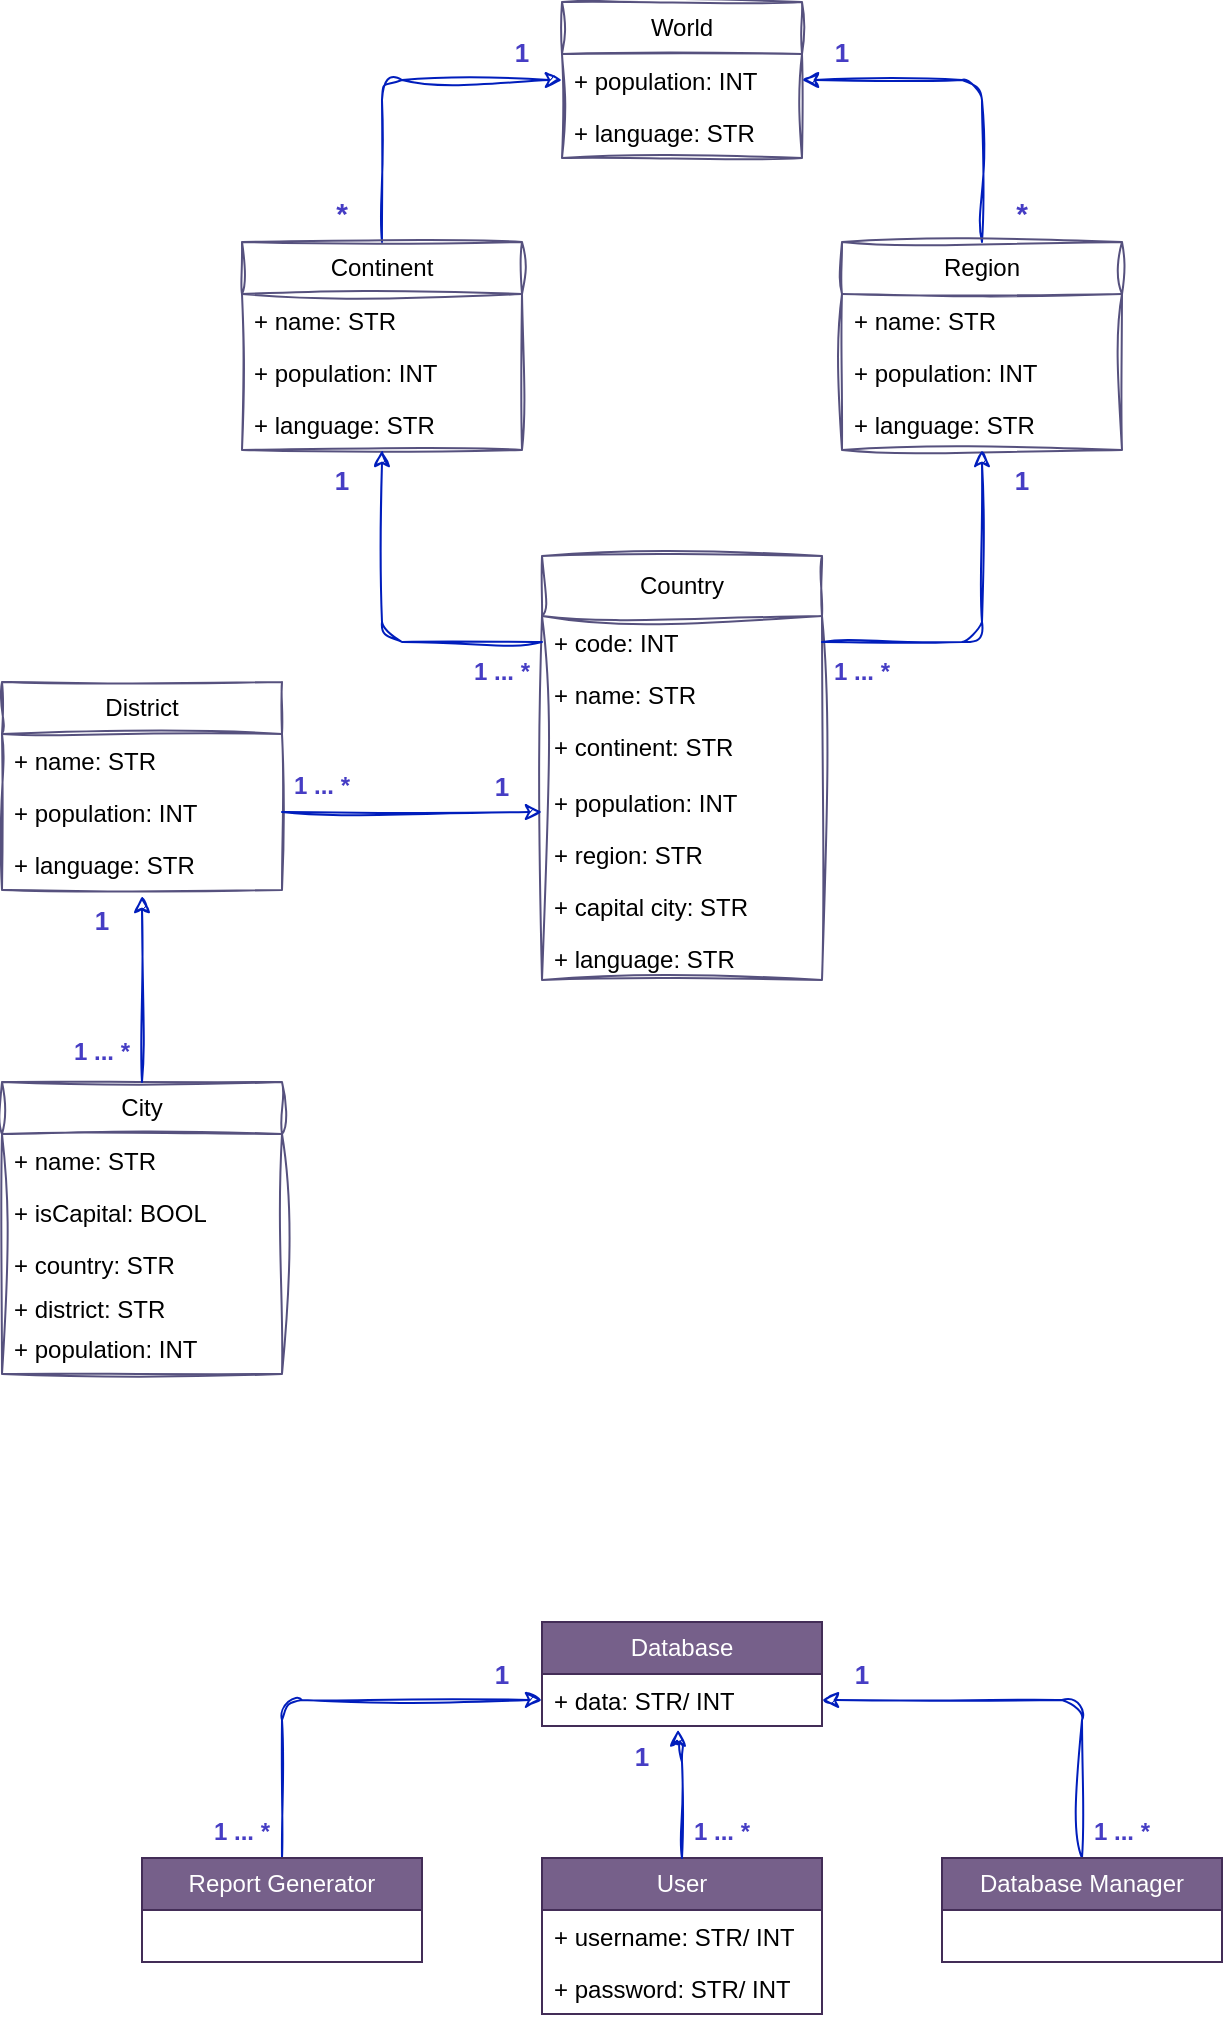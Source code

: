 <mxfile version="24.0.1" type="device">
  <diagram id="C5RBs43oDa-KdzZeNtuy" name="Page-1">
    <mxGraphModel dx="1562" dy="853" grid="1" gridSize="10" guides="1" tooltips="1" connect="1" arrows="1" fold="1" page="1" pageScale="1" pageWidth="827" pageHeight="1169" math="0" shadow="0">
      <root>
        <mxCell id="WIyWlLk6GJQsqaUBKTNV-0" />
        <mxCell id="WIyWlLk6GJQsqaUBKTNV-1" parent="WIyWlLk6GJQsqaUBKTNV-0" />
        <mxCell id="fy3GJB5PiYSoOrDoA2P1-0" value="World" style="swimlane;fontStyle=0;childLayout=stackLayout;horizontal=1;startSize=26;fillColor=none;horizontalStack=0;resizeParent=1;resizeParentMax=0;resizeLast=0;collapsible=1;marginBottom=0;whiteSpace=wrap;html=1;labelBackgroundColor=none;rounded=0;strokeColor=#56517e;sketch=1;curveFitting=1;jiggle=2;" vertex="1" parent="WIyWlLk6GJQsqaUBKTNV-1">
          <mxGeometry x="320" y="30" width="120" height="78" as="geometry" />
        </mxCell>
        <mxCell id="fy3GJB5PiYSoOrDoA2P1-1" value="+ population: INT" style="text;strokeColor=none;fillColor=none;align=left;verticalAlign=top;spacingLeft=4;spacingRight=4;overflow=hidden;rotatable=0;points=[[0,0.5],[1,0.5]];portConstraint=eastwest;whiteSpace=wrap;html=1;labelBackgroundColor=none;sketch=1;curveFitting=1;jiggle=2;rounded=0;" vertex="1" parent="fy3GJB5PiYSoOrDoA2P1-0">
          <mxGeometry y="26" width="120" height="26" as="geometry" />
        </mxCell>
        <mxCell id="fy3GJB5PiYSoOrDoA2P1-2" value="+ language: STR" style="text;strokeColor=none;fillColor=none;align=left;verticalAlign=top;spacingLeft=4;spacingRight=4;overflow=hidden;rotatable=0;points=[[0,0.5],[1,0.5]];portConstraint=eastwest;whiteSpace=wrap;html=1;labelBackgroundColor=none;sketch=1;curveFitting=1;jiggle=2;rounded=0;" vertex="1" parent="fy3GJB5PiYSoOrDoA2P1-0">
          <mxGeometry y="52" width="120" height="26" as="geometry" />
        </mxCell>
        <mxCell id="fy3GJB5PiYSoOrDoA2P1-39" style="edgeStyle=orthogonalEdgeStyle;sketch=1;hachureGap=4;jiggle=2;curveFitting=1;orthogonalLoop=1;jettySize=auto;html=1;exitX=0.5;exitY=0;exitDx=0;exitDy=0;entryX=0;entryY=0.5;entryDx=0;entryDy=0;fillColor=#0050ef;strokeColor=#001DBC;" edge="1" parent="WIyWlLk6GJQsqaUBKTNV-1" source="fy3GJB5PiYSoOrDoA2P1-4" target="fy3GJB5PiYSoOrDoA2P1-1">
          <mxGeometry relative="1" as="geometry" />
        </mxCell>
        <mxCell id="fy3GJB5PiYSoOrDoA2P1-4" value="Continent" style="swimlane;fontStyle=0;childLayout=stackLayout;horizontal=1;startSize=26;fillColor=none;horizontalStack=0;resizeParent=1;resizeParentMax=0;resizeLast=0;collapsible=1;marginBottom=0;whiteSpace=wrap;html=1;labelBackgroundColor=none;sketch=1;curveFitting=1;jiggle=2;rounded=0;strokeColor=#56517e;" vertex="1" parent="WIyWlLk6GJQsqaUBKTNV-1">
          <mxGeometry x="160" y="150" width="140" height="104" as="geometry" />
        </mxCell>
        <mxCell id="fy3GJB5PiYSoOrDoA2P1-5" value="+ name: STR" style="text;strokeColor=none;fillColor=none;align=left;verticalAlign=top;spacingLeft=4;spacingRight=4;overflow=hidden;rotatable=0;points=[[0,0.5],[1,0.5]];portConstraint=eastwest;whiteSpace=wrap;html=1;labelBackgroundColor=none;sketch=1;curveFitting=1;jiggle=2;rounded=0;" vertex="1" parent="fy3GJB5PiYSoOrDoA2P1-4">
          <mxGeometry y="26" width="140" height="26" as="geometry" />
        </mxCell>
        <mxCell id="fy3GJB5PiYSoOrDoA2P1-6" value="+ population: INT" style="text;strokeColor=none;fillColor=none;align=left;verticalAlign=top;spacingLeft=4;spacingRight=4;overflow=hidden;rotatable=0;points=[[0,0.5],[1,0.5]];portConstraint=eastwest;whiteSpace=wrap;html=1;labelBackgroundColor=none;sketch=1;curveFitting=1;jiggle=2;rounded=0;" vertex="1" parent="fy3GJB5PiYSoOrDoA2P1-4">
          <mxGeometry y="52" width="140" height="26" as="geometry" />
        </mxCell>
        <mxCell id="fy3GJB5PiYSoOrDoA2P1-7" value="+ language: STR" style="text;strokeColor=none;fillColor=none;align=left;verticalAlign=top;spacingLeft=4;spacingRight=4;overflow=hidden;rotatable=0;points=[[0,0.5],[1,0.5]];portConstraint=eastwest;whiteSpace=wrap;html=1;labelBackgroundColor=none;sketch=1;curveFitting=1;jiggle=2;rounded=0;" vertex="1" parent="fy3GJB5PiYSoOrDoA2P1-4">
          <mxGeometry y="78" width="140" height="26" as="geometry" />
        </mxCell>
        <mxCell id="fy3GJB5PiYSoOrDoA2P1-40" style="edgeStyle=orthogonalEdgeStyle;sketch=1;hachureGap=4;jiggle=2;curveFitting=1;orthogonalLoop=1;jettySize=auto;html=1;exitX=0.5;exitY=0;exitDx=0;exitDy=0;entryX=1;entryY=0.5;entryDx=0;entryDy=0;fillColor=#0050ef;strokeColor=#001DBC;" edge="1" parent="WIyWlLk6GJQsqaUBKTNV-1" source="fy3GJB5PiYSoOrDoA2P1-8" target="fy3GJB5PiYSoOrDoA2P1-0">
          <mxGeometry relative="1" as="geometry" />
        </mxCell>
        <mxCell id="fy3GJB5PiYSoOrDoA2P1-8" value="Region" style="swimlane;fontStyle=0;childLayout=stackLayout;horizontal=1;startSize=26;fillColor=none;horizontalStack=0;resizeParent=1;resizeParentMax=0;resizeLast=0;collapsible=1;marginBottom=0;whiteSpace=wrap;html=1;labelBackgroundColor=none;sketch=1;curveFitting=1;jiggle=2;rounded=0;strokeColor=#56517e;" vertex="1" parent="WIyWlLk6GJQsqaUBKTNV-1">
          <mxGeometry x="460" y="150" width="140" height="104" as="geometry" />
        </mxCell>
        <mxCell id="fy3GJB5PiYSoOrDoA2P1-9" value="+ name: STR" style="text;strokeColor=none;fillColor=none;align=left;verticalAlign=top;spacingLeft=4;spacingRight=4;overflow=hidden;rotatable=0;points=[[0,0.5],[1,0.5]];portConstraint=eastwest;whiteSpace=wrap;html=1;labelBackgroundColor=none;sketch=1;curveFitting=1;jiggle=2;rounded=0;" vertex="1" parent="fy3GJB5PiYSoOrDoA2P1-8">
          <mxGeometry y="26" width="140" height="26" as="geometry" />
        </mxCell>
        <mxCell id="fy3GJB5PiYSoOrDoA2P1-10" value="+ population: INT" style="text;strokeColor=none;fillColor=none;align=left;verticalAlign=top;spacingLeft=4;spacingRight=4;overflow=hidden;rotatable=0;points=[[0,0.5],[1,0.5]];portConstraint=eastwest;whiteSpace=wrap;html=1;labelBackgroundColor=none;sketch=1;curveFitting=1;jiggle=2;rounded=0;" vertex="1" parent="fy3GJB5PiYSoOrDoA2P1-8">
          <mxGeometry y="52" width="140" height="26" as="geometry" />
        </mxCell>
        <mxCell id="fy3GJB5PiYSoOrDoA2P1-11" value="+ language: STR" style="text;strokeColor=none;fillColor=none;align=left;verticalAlign=top;spacingLeft=4;spacingRight=4;overflow=hidden;rotatable=0;points=[[0,0.5],[1,0.5]];portConstraint=eastwest;whiteSpace=wrap;html=1;labelBackgroundColor=none;sketch=1;curveFitting=1;jiggle=2;rounded=0;" vertex="1" parent="fy3GJB5PiYSoOrDoA2P1-8">
          <mxGeometry y="78" width="140" height="26" as="geometry" />
        </mxCell>
        <mxCell id="fy3GJB5PiYSoOrDoA2P1-12" value="Country" style="swimlane;fontStyle=0;childLayout=stackLayout;horizontal=1;startSize=30;fillColor=none;horizontalStack=0;resizeParent=1;resizeParentMax=0;resizeLast=0;collapsible=1;marginBottom=0;whiteSpace=wrap;html=1;labelBackgroundColor=none;sketch=1;curveFitting=1;jiggle=2;rounded=0;strokeColor=#56517e;" vertex="1" parent="WIyWlLk6GJQsqaUBKTNV-1">
          <mxGeometry x="310" y="307" width="140" height="212" as="geometry">
            <mxRectangle x="310" y="260" width="80" height="30" as="alternateBounds" />
          </mxGeometry>
        </mxCell>
        <mxCell id="fy3GJB5PiYSoOrDoA2P1-13" value="+ code: INT" style="text;strokeColor=none;fillColor=none;align=left;verticalAlign=top;spacingLeft=4;spacingRight=4;overflow=hidden;rotatable=0;points=[[0,0.5],[1,0.5]];portConstraint=eastwest;whiteSpace=wrap;html=1;labelBackgroundColor=none;sketch=1;curveFitting=1;jiggle=2;rounded=0;" vertex="1" parent="fy3GJB5PiYSoOrDoA2P1-12">
          <mxGeometry y="30" width="140" height="26" as="geometry" />
        </mxCell>
        <mxCell id="fy3GJB5PiYSoOrDoA2P1-14" value="+ name: STR" style="text;strokeColor=none;fillColor=none;align=left;verticalAlign=top;spacingLeft=4;spacingRight=4;overflow=hidden;rotatable=0;points=[[0,0.5],[1,0.5]];portConstraint=eastwest;whiteSpace=wrap;html=1;labelBackgroundColor=none;sketch=1;curveFitting=1;jiggle=2;rounded=0;" vertex="1" parent="fy3GJB5PiYSoOrDoA2P1-12">
          <mxGeometry y="56" width="140" height="26" as="geometry" />
        </mxCell>
        <mxCell id="fy3GJB5PiYSoOrDoA2P1-15" value="+ continent: STR" style="text;strokeColor=none;fillColor=none;align=left;verticalAlign=top;spacingLeft=4;spacingRight=4;overflow=hidden;rotatable=0;points=[[0,0.5],[1,0.5]];portConstraint=eastwest;whiteSpace=wrap;html=1;labelBackgroundColor=none;sketch=1;curveFitting=1;jiggle=2;rounded=0;" vertex="1" parent="fy3GJB5PiYSoOrDoA2P1-12">
          <mxGeometry y="82" width="140" height="28" as="geometry" />
        </mxCell>
        <mxCell id="fy3GJB5PiYSoOrDoA2P1-22" value="+ population: INT" style="text;strokeColor=none;fillColor=none;align=left;verticalAlign=top;spacingLeft=4;spacingRight=4;overflow=hidden;rotatable=0;points=[[0,0.5],[1,0.5]];portConstraint=eastwest;whiteSpace=wrap;html=1;" vertex="1" parent="fy3GJB5PiYSoOrDoA2P1-12">
          <mxGeometry y="110" width="140" height="26" as="geometry" />
        </mxCell>
        <mxCell id="fy3GJB5PiYSoOrDoA2P1-20" value="+ region: STR" style="text;strokeColor=none;fillColor=none;align=left;verticalAlign=top;spacingLeft=4;spacingRight=4;overflow=hidden;rotatable=0;points=[[0,0.5],[1,0.5]];portConstraint=eastwest;whiteSpace=wrap;html=1;" vertex="1" parent="fy3GJB5PiYSoOrDoA2P1-12">
          <mxGeometry y="136" width="140" height="26" as="geometry" />
        </mxCell>
        <mxCell id="fy3GJB5PiYSoOrDoA2P1-21" value="+ capital city: STR" style="text;strokeColor=none;fillColor=none;align=left;verticalAlign=top;spacingLeft=4;spacingRight=4;overflow=hidden;rotatable=0;points=[[0,0.5],[1,0.5]];portConstraint=eastwest;whiteSpace=wrap;html=1;" vertex="1" parent="fy3GJB5PiYSoOrDoA2P1-12">
          <mxGeometry y="162" width="140" height="26" as="geometry" />
        </mxCell>
        <mxCell id="fy3GJB5PiYSoOrDoA2P1-19" value="+ language: STR" style="text;strokeColor=none;fillColor=none;align=left;verticalAlign=top;spacingLeft=4;spacingRight=4;overflow=hidden;rotatable=0;points=[[0,0.5],[1,0.5]];portConstraint=eastwest;whiteSpace=wrap;html=1;" vertex="1" parent="fy3GJB5PiYSoOrDoA2P1-12">
          <mxGeometry y="188" width="140" height="24" as="geometry" />
        </mxCell>
        <mxCell id="fy3GJB5PiYSoOrDoA2P1-23" value="District" style="swimlane;fontStyle=0;childLayout=stackLayout;horizontal=1;startSize=26;fillColor=none;horizontalStack=0;resizeParent=1;resizeParentMax=0;resizeLast=0;collapsible=1;marginBottom=0;whiteSpace=wrap;html=1;sketch=1;hachureGap=4;jiggle=2;curveFitting=1;strokeColor=#56517e;" vertex="1" parent="WIyWlLk6GJQsqaUBKTNV-1">
          <mxGeometry x="40" y="370" width="140" height="104" as="geometry" />
        </mxCell>
        <mxCell id="fy3GJB5PiYSoOrDoA2P1-24" value="+ name: STR" style="text;strokeColor=none;fillColor=none;align=left;verticalAlign=top;spacingLeft=4;spacingRight=4;overflow=hidden;rotatable=0;points=[[0,0.5],[1,0.5]];portConstraint=eastwest;whiteSpace=wrap;html=1;" vertex="1" parent="fy3GJB5PiYSoOrDoA2P1-23">
          <mxGeometry y="26" width="140" height="26" as="geometry" />
        </mxCell>
        <mxCell id="fy3GJB5PiYSoOrDoA2P1-25" value="+ population: INT" style="text;strokeColor=none;fillColor=none;align=left;verticalAlign=top;spacingLeft=4;spacingRight=4;overflow=hidden;rotatable=0;points=[[0,0.5],[1,0.5]];portConstraint=eastwest;whiteSpace=wrap;html=1;" vertex="1" parent="fy3GJB5PiYSoOrDoA2P1-23">
          <mxGeometry y="52" width="140" height="26" as="geometry" />
        </mxCell>
        <mxCell id="fy3GJB5PiYSoOrDoA2P1-26" value="+ language: STR" style="text;strokeColor=none;fillColor=none;align=left;verticalAlign=top;spacingLeft=4;spacingRight=4;overflow=hidden;rotatable=0;points=[[0,0.5],[1,0.5]];portConstraint=eastwest;whiteSpace=wrap;html=1;" vertex="1" parent="fy3GJB5PiYSoOrDoA2P1-23">
          <mxGeometry y="78" width="140" height="26" as="geometry" />
        </mxCell>
        <mxCell id="fy3GJB5PiYSoOrDoA2P1-27" value="City" style="swimlane;fontStyle=0;childLayout=stackLayout;horizontal=1;startSize=26;fillColor=none;horizontalStack=0;resizeParent=1;resizeParentMax=0;resizeLast=0;collapsible=1;marginBottom=0;whiteSpace=wrap;html=1;sketch=1;hachureGap=4;jiggle=2;curveFitting=1;strokeColor=#56517e;" vertex="1" parent="WIyWlLk6GJQsqaUBKTNV-1">
          <mxGeometry x="40" y="570" width="140" height="146" as="geometry" />
        </mxCell>
        <mxCell id="fy3GJB5PiYSoOrDoA2P1-28" value="+ name: STR" style="text;strokeColor=none;fillColor=none;align=left;verticalAlign=top;spacingLeft=4;spacingRight=4;overflow=hidden;rotatable=0;points=[[0,0.5],[1,0.5]];portConstraint=eastwest;whiteSpace=wrap;html=1;" vertex="1" parent="fy3GJB5PiYSoOrDoA2P1-27">
          <mxGeometry y="26" width="140" height="26" as="geometry" />
        </mxCell>
        <mxCell id="fy3GJB5PiYSoOrDoA2P1-29" value="+ isCapital: BOOL" style="text;strokeColor=none;fillColor=none;align=left;verticalAlign=top;spacingLeft=4;spacingRight=4;overflow=hidden;rotatable=0;points=[[0,0.5],[1,0.5]];portConstraint=eastwest;whiteSpace=wrap;html=1;" vertex="1" parent="fy3GJB5PiYSoOrDoA2P1-27">
          <mxGeometry y="52" width="140" height="26" as="geometry" />
        </mxCell>
        <mxCell id="fy3GJB5PiYSoOrDoA2P1-30" value="+ country: STR" style="text;strokeColor=none;fillColor=none;align=left;verticalAlign=top;spacingLeft=4;spacingRight=4;overflow=hidden;rotatable=0;points=[[0,0.5],[1,0.5]];portConstraint=eastwest;whiteSpace=wrap;html=1;" vertex="1" parent="fy3GJB5PiYSoOrDoA2P1-27">
          <mxGeometry y="78" width="140" height="22" as="geometry" />
        </mxCell>
        <mxCell id="fy3GJB5PiYSoOrDoA2P1-35" value="+ district: STR" style="text;strokeColor=none;fillColor=none;align=left;verticalAlign=top;spacingLeft=4;spacingRight=4;overflow=hidden;rotatable=0;points=[[0,0.5],[1,0.5]];portConstraint=eastwest;whiteSpace=wrap;html=1;" vertex="1" parent="fy3GJB5PiYSoOrDoA2P1-27">
          <mxGeometry y="100" width="140" height="20" as="geometry" />
        </mxCell>
        <mxCell id="fy3GJB5PiYSoOrDoA2P1-36" value="+ population: INT" style="text;strokeColor=none;fillColor=none;align=left;verticalAlign=top;spacingLeft=4;spacingRight=4;overflow=hidden;rotatable=0;points=[[0,0.5],[1,0.5]];portConstraint=eastwest;whiteSpace=wrap;html=1;" vertex="1" parent="fy3GJB5PiYSoOrDoA2P1-27">
          <mxGeometry y="120" width="140" height="26" as="geometry" />
        </mxCell>
        <mxCell id="fy3GJB5PiYSoOrDoA2P1-41" style="edgeStyle=orthogonalEdgeStyle;sketch=1;hachureGap=4;jiggle=2;curveFitting=1;orthogonalLoop=1;jettySize=auto;html=1;exitX=1;exitY=0.5;exitDx=0;exitDy=0;entryX=0.5;entryY=1;entryDx=0;entryDy=0;fillColor=#0050ef;strokeColor=#001DBC;" edge="1" parent="WIyWlLk6GJQsqaUBKTNV-1" source="fy3GJB5PiYSoOrDoA2P1-13" target="fy3GJB5PiYSoOrDoA2P1-8">
          <mxGeometry relative="1" as="geometry" />
        </mxCell>
        <mxCell id="fy3GJB5PiYSoOrDoA2P1-42" style="edgeStyle=orthogonalEdgeStyle;sketch=1;hachureGap=4;jiggle=2;curveFitting=1;orthogonalLoop=1;jettySize=auto;html=1;exitX=0;exitY=0.5;exitDx=0;exitDy=0;entryX=0.5;entryY=1;entryDx=0;entryDy=0;fillColor=#0050ef;strokeColor=#001DBC;" edge="1" parent="WIyWlLk6GJQsqaUBKTNV-1" source="fy3GJB5PiYSoOrDoA2P1-13" target="fy3GJB5PiYSoOrDoA2P1-4">
          <mxGeometry relative="1" as="geometry" />
        </mxCell>
        <mxCell id="fy3GJB5PiYSoOrDoA2P1-44" value="" style="endArrow=classic;html=1;sketch=1;hachureGap=4;jiggle=2;curveFitting=1;exitX=0.5;exitY=0;exitDx=0;exitDy=0;fillColor=#0050ef;strokeColor=#001DBC;" edge="1" parent="WIyWlLk6GJQsqaUBKTNV-1" source="fy3GJB5PiYSoOrDoA2P1-27">
          <mxGeometry width="50" height="50" relative="1" as="geometry">
            <mxPoint x="390" y="470" as="sourcePoint" />
            <mxPoint x="110" y="477" as="targetPoint" />
          </mxGeometry>
        </mxCell>
        <mxCell id="fy3GJB5PiYSoOrDoA2P1-46" value="" style="endArrow=classic;html=1;sketch=1;hachureGap=4;jiggle=2;curveFitting=1;exitX=1;exitY=0.5;exitDx=0;exitDy=0;fillColor=#0050ef;strokeColor=#001DBC;" edge="1" parent="WIyWlLk6GJQsqaUBKTNV-1" source="fy3GJB5PiYSoOrDoA2P1-25">
          <mxGeometry width="50" height="50" relative="1" as="geometry">
            <mxPoint x="390" y="460" as="sourcePoint" />
            <mxPoint x="310" y="435" as="targetPoint" />
          </mxGeometry>
        </mxCell>
        <mxCell id="fy3GJB5PiYSoOrDoA2P1-48" value="&lt;font class=&quot;cursor-hover&quot; style=&quot;font-size: 13px;&quot;&gt;1&lt;/font&gt;" style="text;html=1;align=center;verticalAlign=middle;whiteSpace=wrap;rounded=0;fontColor=#463DC4;fontStyle=1" vertex="1" parent="WIyWlLk6GJQsqaUBKTNV-1">
          <mxGeometry x="440" y="40" width="40" height="30" as="geometry" />
        </mxCell>
        <mxCell id="fy3GJB5PiYSoOrDoA2P1-49" value="&lt;font style=&quot;font-size: 13px;&quot; class=&quot;cursor-hover&quot;&gt;1&lt;/font&gt;" style="text;html=1;align=center;verticalAlign=middle;whiteSpace=wrap;rounded=0;fontColor=#463DC4;fontStyle=1" vertex="1" parent="WIyWlLk6GJQsqaUBKTNV-1">
          <mxGeometry x="280" y="40" width="40" height="30" as="geometry" />
        </mxCell>
        <mxCell id="fy3GJB5PiYSoOrDoA2P1-50" value="&lt;font style=&quot;font-size: 15px;&quot;&gt;*&lt;/font&gt;" style="text;html=1;align=center;verticalAlign=middle;whiteSpace=wrap;rounded=0;fontColor=#463DC4;fontStyle=1" vertex="1" parent="WIyWlLk6GJQsqaUBKTNV-1">
          <mxGeometry x="530" y="120" width="40" height="30" as="geometry" />
        </mxCell>
        <mxCell id="fy3GJB5PiYSoOrDoA2P1-51" value="&lt;font style=&quot;font-size: 15px;&quot;&gt;*&lt;/font&gt;" style="text;html=1;align=center;verticalAlign=middle;whiteSpace=wrap;rounded=0;fontColor=#463DC4;fontStyle=1" vertex="1" parent="WIyWlLk6GJQsqaUBKTNV-1">
          <mxGeometry x="190" y="120" width="40" height="30" as="geometry" />
        </mxCell>
        <mxCell id="fy3GJB5PiYSoOrDoA2P1-52" value="&lt;font style=&quot;font-size: 13px;&quot; class=&quot;cursor-hover&quot;&gt;1&lt;/font&gt;" style="text;html=1;align=center;verticalAlign=middle;whiteSpace=wrap;rounded=0;fontColor=#463DC4;fontStyle=1" vertex="1" parent="WIyWlLk6GJQsqaUBKTNV-1">
          <mxGeometry x="190" y="254" width="40" height="30" as="geometry" />
        </mxCell>
        <mxCell id="fy3GJB5PiYSoOrDoA2P1-53" value="&lt;font style=&quot;font-size: 13px;&quot; class=&quot;cursor-hover&quot;&gt;1&lt;/font&gt;" style="text;html=1;align=center;verticalAlign=middle;whiteSpace=wrap;rounded=0;fontColor=#463DC4;fontStyle=1" vertex="1" parent="WIyWlLk6GJQsqaUBKTNV-1">
          <mxGeometry x="530" y="254" width="40" height="30" as="geometry" />
        </mxCell>
        <mxCell id="fy3GJB5PiYSoOrDoA2P1-54" value="&lt;font style=&quot;font-size: 12px;&quot;&gt;&lt;font style=&quot;font-size: 12px;&quot; class=&quot;cursor-hover&quot;&gt;1 &lt;/font&gt;&lt;font style=&quot;font-size: 12px;&quot; class=&quot;cursor-hover&quot;&gt;... *&lt;/font&gt;&lt;/font&gt;" style="text;html=1;align=center;verticalAlign=middle;whiteSpace=wrap;rounded=0;fontColor=#463DC4;fontStyle=1" vertex="1" parent="WIyWlLk6GJQsqaUBKTNV-1">
          <mxGeometry x="450" y="350" width="40" height="30" as="geometry" />
        </mxCell>
        <mxCell id="fy3GJB5PiYSoOrDoA2P1-55" value="&lt;font style=&quot;font-size: 12px;&quot;&gt;&lt;font style=&quot;font-size: 12px;&quot; class=&quot;cursor-hover&quot;&gt;1 &lt;/font&gt;&lt;font style=&quot;font-size: 12px;&quot; class=&quot;cursor-hover&quot;&gt;... *&lt;/font&gt;&lt;/font&gt;" style="text;html=1;align=center;verticalAlign=middle;whiteSpace=wrap;rounded=0;fontColor=#463DC4;fontStyle=1" vertex="1" parent="WIyWlLk6GJQsqaUBKTNV-1">
          <mxGeometry x="270" y="350" width="40" height="30" as="geometry" />
        </mxCell>
        <mxCell id="fy3GJB5PiYSoOrDoA2P1-56" value="&lt;font style=&quot;font-size: 13px;&quot; class=&quot;cursor-hover&quot;&gt;1&lt;/font&gt;" style="text;html=1;align=center;verticalAlign=middle;whiteSpace=wrap;rounded=0;fontColor=#463DC4;fontStyle=1" vertex="1" parent="WIyWlLk6GJQsqaUBKTNV-1">
          <mxGeometry x="70" y="474" width="40" height="30" as="geometry" />
        </mxCell>
        <mxCell id="fy3GJB5PiYSoOrDoA2P1-58" value="&lt;font style=&quot;font-size: 12px;&quot;&gt;&lt;font style=&quot;font-size: 12px;&quot; class=&quot;cursor-hover&quot;&gt;1 &lt;/font&gt;&lt;font style=&quot;font-size: 12px;&quot; class=&quot;cursor-hover&quot;&gt;... *&lt;/font&gt;&lt;/font&gt;" style="text;html=1;align=center;verticalAlign=middle;whiteSpace=wrap;rounded=0;fontColor=#463DC4;fontStyle=1" vertex="1" parent="WIyWlLk6GJQsqaUBKTNV-1">
          <mxGeometry x="70" y="540" width="40" height="30" as="geometry" />
        </mxCell>
        <mxCell id="fy3GJB5PiYSoOrDoA2P1-59" value="&lt;font style=&quot;font-size: 13px;&quot; class=&quot;cursor-hover&quot;&gt;1&lt;/font&gt;" style="text;html=1;align=center;verticalAlign=middle;whiteSpace=wrap;rounded=0;fontColor=#463DC4;fontStyle=1" vertex="1" parent="WIyWlLk6GJQsqaUBKTNV-1">
          <mxGeometry x="270" y="407" width="40" height="30" as="geometry" />
        </mxCell>
        <mxCell id="fy3GJB5PiYSoOrDoA2P1-60" value="&lt;font style=&quot;font-size: 12px;&quot;&gt;&lt;font style=&quot;font-size: 12px;&quot; class=&quot;cursor-hover&quot;&gt;1 &lt;/font&gt;&lt;font style=&quot;font-size: 12px;&quot; class=&quot;cursor-hover&quot;&gt;... *&lt;/font&gt;&lt;/font&gt;" style="text;html=1;align=center;verticalAlign=middle;whiteSpace=wrap;rounded=0;fontColor=#463DC4;fontStyle=1" vertex="1" parent="WIyWlLk6GJQsqaUBKTNV-1">
          <mxGeometry x="180" y="407" width="40" height="30" as="geometry" />
        </mxCell>
        <mxCell id="fy3GJB5PiYSoOrDoA2P1-61" value="Database" style="swimlane;fontStyle=0;childLayout=stackLayout;horizontal=1;startSize=26;fillColor=#76608a;horizontalStack=0;resizeParent=1;resizeParentMax=0;resizeLast=0;collapsible=1;marginBottom=0;whiteSpace=wrap;html=1;hachureGap=4;fontColor=#ffffff;strokeColor=#432D57;" vertex="1" parent="WIyWlLk6GJQsqaUBKTNV-1">
          <mxGeometry x="310" y="840" width="140" height="52" as="geometry" />
        </mxCell>
        <mxCell id="fy3GJB5PiYSoOrDoA2P1-62" value="+ data: STR/ INT" style="text;strokeColor=none;fillColor=none;align=left;verticalAlign=top;spacingLeft=4;spacingRight=4;overflow=hidden;rotatable=0;points=[[0,0.5],[1,0.5]];portConstraint=eastwest;whiteSpace=wrap;html=1;" vertex="1" parent="fy3GJB5PiYSoOrDoA2P1-61">
          <mxGeometry y="26" width="140" height="26" as="geometry" />
        </mxCell>
        <mxCell id="fy3GJB5PiYSoOrDoA2P1-76" style="edgeStyle=orthogonalEdgeStyle;sketch=1;hachureGap=4;jiggle=2;curveFitting=1;orthogonalLoop=1;jettySize=auto;html=1;exitX=0.5;exitY=0;exitDx=0;exitDy=0;entryX=0;entryY=0.5;entryDx=0;entryDy=0;fillColor=#0050ef;strokeColor=#001DBC;" edge="1" parent="WIyWlLk6GJQsqaUBKTNV-1" source="fy3GJB5PiYSoOrDoA2P1-65" target="fy3GJB5PiYSoOrDoA2P1-62">
          <mxGeometry relative="1" as="geometry" />
        </mxCell>
        <mxCell id="fy3GJB5PiYSoOrDoA2P1-65" value="Report Generator" style="swimlane;fontStyle=0;childLayout=stackLayout;horizontal=1;startSize=26;fillColor=#76608a;horizontalStack=0;resizeParent=1;resizeParentMax=0;resizeLast=0;collapsible=1;marginBottom=0;whiteSpace=wrap;html=1;hachureGap=4;fontColor=#ffffff;strokeColor=#432D57;" vertex="1" parent="WIyWlLk6GJQsqaUBKTNV-1">
          <mxGeometry x="110" y="958" width="140" height="52" as="geometry" />
        </mxCell>
        <mxCell id="fy3GJB5PiYSoOrDoA2P1-75" style="edgeStyle=orthogonalEdgeStyle;sketch=1;hachureGap=4;jiggle=2;curveFitting=1;orthogonalLoop=1;jettySize=auto;html=1;exitX=0.5;exitY=0;exitDx=0;exitDy=0;entryX=1;entryY=0.5;entryDx=0;entryDy=0;fillColor=#0050ef;strokeColor=#001DBC;" edge="1" parent="WIyWlLk6GJQsqaUBKTNV-1" source="fy3GJB5PiYSoOrDoA2P1-69" target="fy3GJB5PiYSoOrDoA2P1-62">
          <mxGeometry relative="1" as="geometry" />
        </mxCell>
        <mxCell id="fy3GJB5PiYSoOrDoA2P1-69" value="Database Manager" style="swimlane;fontStyle=0;childLayout=stackLayout;horizontal=1;startSize=26;fillColor=#76608a;horizontalStack=0;resizeParent=1;resizeParentMax=0;resizeLast=0;collapsible=1;marginBottom=0;whiteSpace=wrap;html=1;hachureGap=4;fontColor=#ffffff;strokeColor=#432D57;" vertex="1" parent="WIyWlLk6GJQsqaUBKTNV-1">
          <mxGeometry x="510" y="958" width="140" height="52" as="geometry" />
        </mxCell>
        <mxCell id="fy3GJB5PiYSoOrDoA2P1-70" value="User" style="swimlane;fontStyle=0;childLayout=stackLayout;horizontal=1;startSize=26;fillColor=#76608a;horizontalStack=0;resizeParent=1;resizeParentMax=0;resizeLast=0;collapsible=1;marginBottom=0;whiteSpace=wrap;html=1;hachureGap=4;fontColor=#ffffff;strokeColor=#432D57;" vertex="1" parent="WIyWlLk6GJQsqaUBKTNV-1">
          <mxGeometry x="310" y="958" width="140" height="78" as="geometry" />
        </mxCell>
        <mxCell id="fy3GJB5PiYSoOrDoA2P1-71" value="+ username: STR/ INT" style="text;strokeColor=none;fillColor=none;align=left;verticalAlign=top;spacingLeft=4;spacingRight=4;overflow=hidden;rotatable=0;points=[[0,0.5],[1,0.5]];portConstraint=eastwest;whiteSpace=wrap;html=1;" vertex="1" parent="fy3GJB5PiYSoOrDoA2P1-70">
          <mxGeometry y="26" width="140" height="26" as="geometry" />
        </mxCell>
        <mxCell id="fy3GJB5PiYSoOrDoA2P1-72" value="+ password: STR/ INT" style="text;strokeColor=none;fillColor=none;align=left;verticalAlign=top;spacingLeft=4;spacingRight=4;overflow=hidden;rotatable=0;points=[[0,0.5],[1,0.5]];portConstraint=eastwest;whiteSpace=wrap;html=1;" vertex="1" parent="fy3GJB5PiYSoOrDoA2P1-70">
          <mxGeometry y="52" width="140" height="26" as="geometry" />
        </mxCell>
        <mxCell id="fy3GJB5PiYSoOrDoA2P1-74" style="edgeStyle=orthogonalEdgeStyle;sketch=1;hachureGap=4;jiggle=2;curveFitting=1;orthogonalLoop=1;jettySize=auto;html=1;exitX=0.5;exitY=0;exitDx=0;exitDy=0;fillColor=#0050ef;strokeColor=#001DBC;entryX=0.486;entryY=1.069;entryDx=0;entryDy=0;entryPerimeter=0;" edge="1" parent="WIyWlLk6GJQsqaUBKTNV-1" source="fy3GJB5PiYSoOrDoA2P1-70" target="fy3GJB5PiYSoOrDoA2P1-62">
          <mxGeometry relative="1" as="geometry">
            <mxPoint x="380" y="900" as="targetPoint" />
            <Array as="points">
              <mxPoint x="380" y="900" />
              <mxPoint x="378" y="900" />
            </Array>
          </mxGeometry>
        </mxCell>
        <mxCell id="fy3GJB5PiYSoOrDoA2P1-77" value="&lt;font style=&quot;font-size: 13px;&quot; class=&quot;cursor-hover&quot;&gt;1&lt;/font&gt;" style="text;html=1;align=center;verticalAlign=middle;whiteSpace=wrap;rounded=0;fontColor=#463DC4;fontStyle=1" vertex="1" parent="WIyWlLk6GJQsqaUBKTNV-1">
          <mxGeometry x="270" y="851" width="40" height="30" as="geometry" />
        </mxCell>
        <mxCell id="fy3GJB5PiYSoOrDoA2P1-79" value="&lt;font style=&quot;font-size: 13px;&quot; class=&quot;cursor-hover&quot;&gt;1&lt;/font&gt;" style="text;html=1;align=center;verticalAlign=middle;whiteSpace=wrap;rounded=0;fontColor=#463DC4;fontStyle=1" vertex="1" parent="WIyWlLk6GJQsqaUBKTNV-1">
          <mxGeometry x="450" y="851" width="40" height="30" as="geometry" />
        </mxCell>
        <mxCell id="fy3GJB5PiYSoOrDoA2P1-81" value="&lt;font style=&quot;font-size: 12px;&quot;&gt;&lt;font style=&quot;font-size: 12px;&quot; class=&quot;cursor-hover&quot;&gt;1 &lt;/font&gt;&lt;font style=&quot;font-size: 12px;&quot; class=&quot;cursor-hover&quot;&gt;... *&lt;/font&gt;&lt;/font&gt;" style="text;html=1;align=center;verticalAlign=middle;whiteSpace=wrap;rounded=0;fontColor=#463DC4;fontStyle=1" vertex="1" parent="WIyWlLk6GJQsqaUBKTNV-1">
          <mxGeometry x="140" y="930" width="40" height="30" as="geometry" />
        </mxCell>
        <mxCell id="fy3GJB5PiYSoOrDoA2P1-82" value="&lt;font style=&quot;font-size: 12px;&quot;&gt;&lt;font style=&quot;font-size: 12px;&quot; class=&quot;cursor-hover&quot;&gt;1 &lt;/font&gt;&lt;font style=&quot;font-size: 12px;&quot; class=&quot;cursor-hover&quot;&gt;... *&lt;/font&gt;&lt;/font&gt;" style="text;html=1;align=center;verticalAlign=middle;whiteSpace=wrap;rounded=0;fontColor=#463DC4;fontStyle=1" vertex="1" parent="WIyWlLk6GJQsqaUBKTNV-1">
          <mxGeometry x="580" y="930" width="40" height="30" as="geometry" />
        </mxCell>
        <mxCell id="fy3GJB5PiYSoOrDoA2P1-83" value="&lt;font style=&quot;font-size: 12px;&quot;&gt;&lt;font style=&quot;font-size: 12px;&quot; class=&quot;cursor-hover&quot;&gt;1 &lt;/font&gt;&lt;font style=&quot;font-size: 12px;&quot; class=&quot;cursor-hover&quot;&gt;... *&lt;/font&gt;&lt;/font&gt;" style="text;html=1;align=center;verticalAlign=middle;whiteSpace=wrap;rounded=0;fontColor=#463DC4;fontStyle=1" vertex="1" parent="WIyWlLk6GJQsqaUBKTNV-1">
          <mxGeometry x="380" y="930" width="40" height="30" as="geometry" />
        </mxCell>
        <mxCell id="fy3GJB5PiYSoOrDoA2P1-84" value="&lt;font style=&quot;font-size: 13px;&quot; class=&quot;cursor-hover&quot;&gt;1&lt;/font&gt;" style="text;html=1;align=center;verticalAlign=middle;whiteSpace=wrap;rounded=0;fontColor=#463DC4;fontStyle=1" vertex="1" parent="WIyWlLk6GJQsqaUBKTNV-1">
          <mxGeometry x="340" y="892" width="40" height="30" as="geometry" />
        </mxCell>
      </root>
    </mxGraphModel>
  </diagram>
</mxfile>
